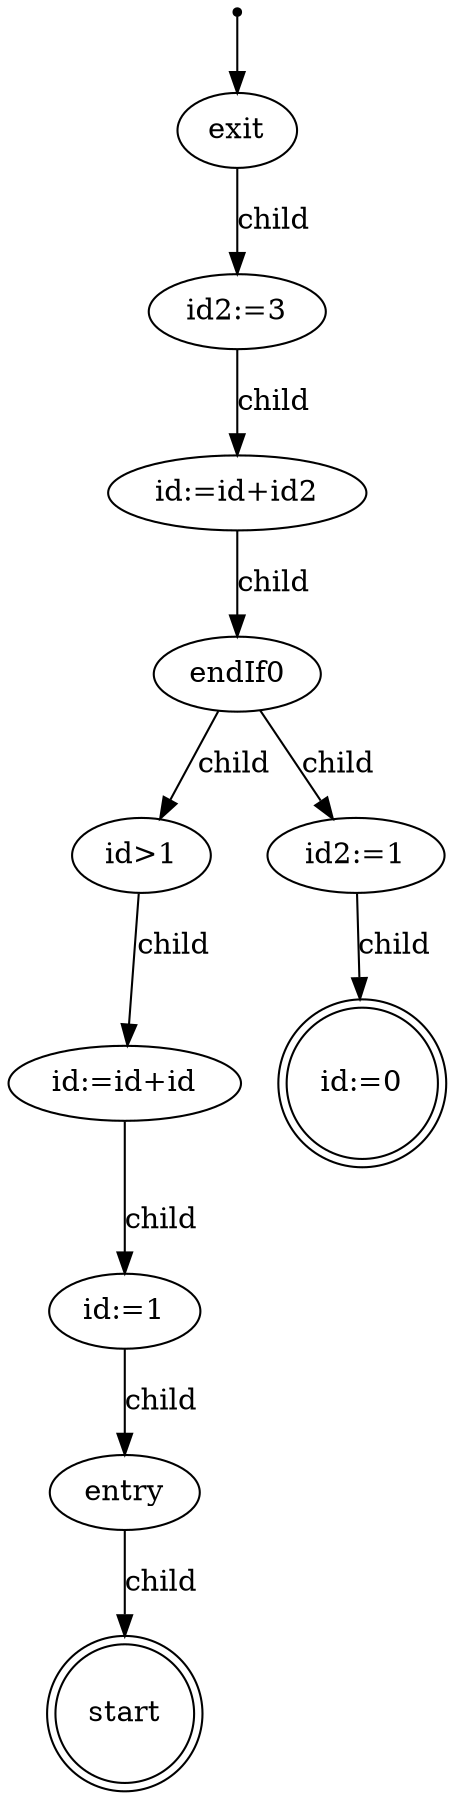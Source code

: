 digraph{
	inic[shape=point];

	exit[label="exit"]
	n7[label="id2:=3"]
	n6[label="id:=id+id2"]
	n5[label="endIf0"]
	n4[label="id>1"]
	n3[label="id2:=1"]
	n1[label="id:=id+id"]
	n2[label="id:=0"]
	n0[label="id:=1"]
	entry[label="entry"]
	start[label="start"]

	inic->exit;
	exit->n7 [label="child"];
	n7->n6 [label="child"];
	n6->n5 [label="child"];
	n5->n4 [label="child"];
	n5->n3 [label="child"];
	n4->n1 [label="child"];
	n1->n0 [label="child"];
	n0->entry [label="child"];
	entry->start [label="child"];
	start[shape=doublecircle];
	n3->n2 [label="child"];
	n2[shape=doublecircle];
}